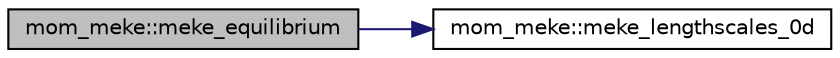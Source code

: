 digraph "mom_meke::meke_equilibrium"
{
 // INTERACTIVE_SVG=YES
 // LATEX_PDF_SIZE
  edge [fontname="Helvetica",fontsize="10",labelfontname="Helvetica",labelfontsize="10"];
  node [fontname="Helvetica",fontsize="10",shape=record];
  rankdir="LR";
  Node1 [label="mom_meke::meke_equilibrium",height=0.2,width=0.4,color="black", fillcolor="grey75", style="filled", fontcolor="black",tooltip="Calculates the equilibrium solutino where the source depends only on MEKE diffusivity and there is no..."];
  Node1 -> Node2 [color="midnightblue",fontsize="10",style="solid",fontname="Helvetica"];
  Node2 [label="mom_meke::meke_lengthscales_0d",height=0.2,width=0.4,color="black", fillcolor="white", style="filled",URL="$namespacemom__meke.html#aed5885cde342caa59b2b9cde72a3e1e7",tooltip="Calculates the eddy mixing length scale and  and  functions that are ratios of either bottom or barot..."];
}
